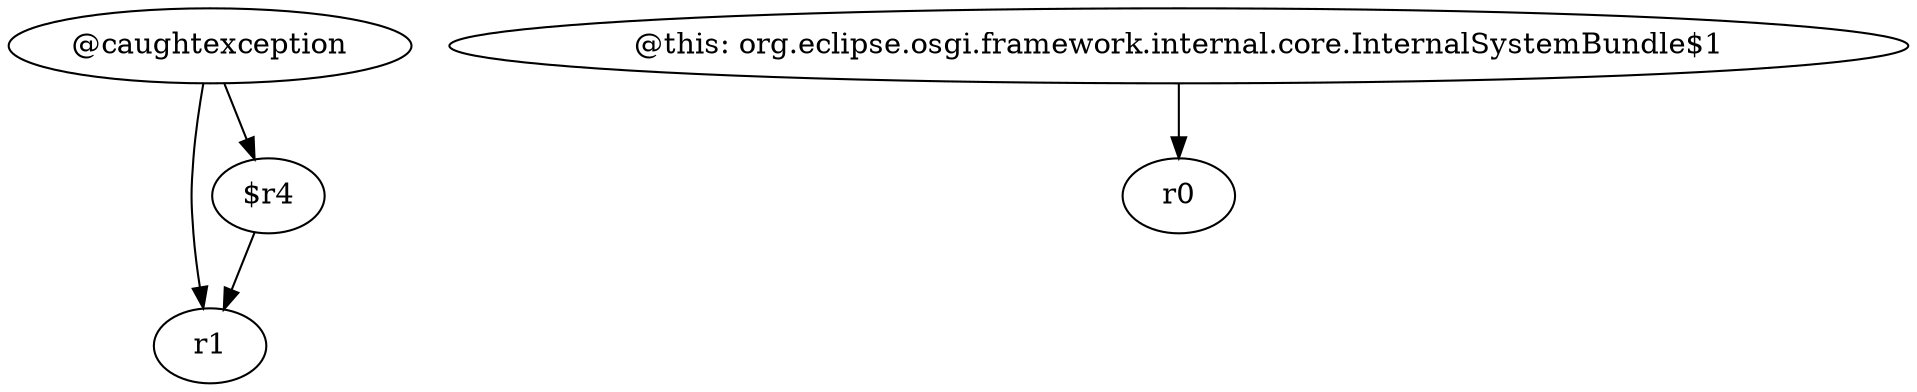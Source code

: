 digraph g {
0[label="@caughtexception"]
1[label="r1"]
0->1[label=""]
2[label="$r4"]
0->2[label=""]
3[label="@this: org.eclipse.osgi.framework.internal.core.InternalSystemBundle$1"]
4[label="r0"]
3->4[label=""]
2->1[label=""]
}